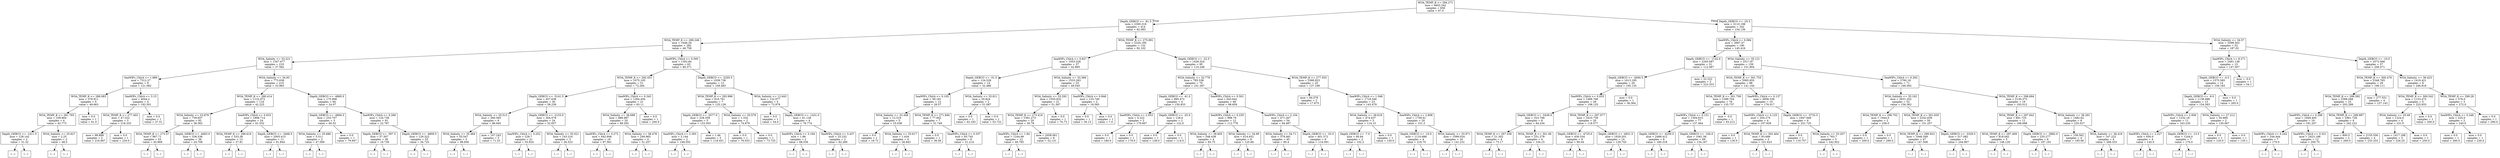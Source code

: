 digraph Tree {
node [shape=box] ;
0 [label="WOA_TEMP_K <= 294.271\nmse = 4602.542\nsamples = 656\nvalue = 97.0"] ;
1 [label="Depth_GEBCO <= -81.5\nmse = 2300.318\nsamples = 414\nvalue = 62.083"] ;
0 -> 1 [labeldistance=2.5, labelangle=45, headlabel="True"] ;
2 [label="WOA_TEMP_K <= 289.248\nmse = 1646.34\nsamples = 282\nvalue = 46.758"] ;
1 -> 2 ;
3 [label="WOA_Salinity <= 33.221\nmse = 1347.477\nsamples = 219\nvalue = 37.582"] ;
2 -> 3 ;
4 [label="SeaWIFs_ChlrA <= 1.889\nmse = 7312.27\nsamples = 9\nvalue = 121.082"] ;
3 -> 4 ;
5 [label="WOA_TEMP_K <= 288.083\nmse = 378.911\nsamples = 5\nvalue = 49.663"] ;
4 -> 5 ;
6 [label="WOA_TEMP_K <= 281.765\nmse = 109.804\nsamples = 4\nvalue = 42.773"] ;
5 -> 6 ;
7 [label="Depth_GEBCO <= -1411.5\nmse = 128.142\nsamples = 2\nvalue = 31.32"] ;
6 -> 7 ;
8 [label="(...)"] ;
7 -> 8 ;
9 [label="(...)"] ;
7 -> 9 ;
10 [label="WOA_Salinity <= 25.627\nmse = 2.25\nsamples = 2\nvalue = 48.5"] ;
6 -> 10 ;
11 [label="(...)"] ;
10 -> 11 ;
12 [label="(...)"] ;
10 -> 12 ;
13 [label="mse = 0.0\nsamples = 1\nvalue = 91.0"] ;
5 -> 13 ;
14 [label="SeaWIFs_ChlrA <= 3.15\nmse = 4044.2\nsamples = 4\nvalue = 192.501"] ;
4 -> 14 ;
15 [label="WOA_TEMP_K <= 277.403\nmse = 47.222\nsamples = 3\nvalue = 218.333"] ;
14 -> 15 ;
16 [label="mse = 88.889\nsamples = 2\nvalue = 216.667"] ;
15 -> 16 ;
17 [label="mse = 0.0\nsamples = 1\nvalue = 220.0"] ;
15 -> 17 ;
18 [label="mse = 0.0\nsamples = 1\nvalue = 37.51"] ;
14 -> 18 ;
19 [label="WOA_Salinity <= 34.93\nmse = 773.638\nsamples = 210\nvalue = 33.963"] ;
3 -> 19 ;
20 [label="WOA_TEMP_K <= 280.414\nmse = 1122.872\nsamples = 116\nvalue = 42.225"] ;
19 -> 20 ;
21 [label="WOA_Salinity <= 33.879\nmse = 739.657\nsamples = 92\nvalue = 36.362"] ;
20 -> 21 ;
22 [label="WOA_TEMP_K <= 275.57\nmse = 867.71\nsamples = 53\nvalue = 45.969"] ;
21 -> 22 ;
23 [label="(...)"] ;
22 -> 23 ;
100 [label="(...)"] ;
22 -> 100 ;
115 [label="Depth_GEBCO <= -4063.0\nmse = 336.536\nsamples = 39\nvalue = 24.708"] ;
21 -> 115 ;
116 [label="(...)"] ;
115 -> 116 ;
129 [label="(...)"] ;
115 -> 129 ;
186 [label="SeaWIFs_ChlrA <= 0.633\nmse = 1898.714\nsamples = 24\nvalue = 61.532"] ;
20 -> 186 ;
187 [label="WOA_TEMP_K <= 286.616\nmse = 533.36\nsamples = 13\nvalue = 37.81"] ;
186 -> 187 ;
188 [label="(...)"] ;
187 -> 188 ;
205 [label="(...)"] ;
187 -> 205 ;
212 [label="Depth_GEBCO <= -3468.5\nmse = 2005.415\nsamples = 11\nvalue = 91.844"] ;
186 -> 212 ;
213 [label="(...)"] ;
212 -> 213 ;
214 [label="(...)"] ;
212 -> 214 ;
231 [label="Depth_GEBCO <= -4860.0\nmse = 175.908\nsamples = 94\nvalue = 24.07"] ;
19 -> 231 ;
232 [label="Depth_GEBCO <= -4894.5\nmse = 253.707\nsamples = 3\nvalue = 60.52"] ;
231 -> 232 ;
233 [label="WOA_Salinity <= 35.686\nmse = 3.511\nsamples = 2\nvalue = 47.569"] ;
232 -> 233 ;
234 [label="(...)"] ;
233 -> 234 ;
235 [label="(...)"] ;
233 -> 235 ;
236 [label="mse = 0.0\nsamples = 1\nvalue = 79.947"] ;
232 -> 236 ;
237 [label="SeaWIFs_ChlrA <= 0.266\nmse = 124.739\nsamples = 91\nvalue = 22.787"] ;
231 -> 237 ;
238 [label="Depth_GEBCO <= -397.5\nmse = 57.307\nsamples = 36\nvalue = 16.739"] ;
237 -> 238 ;
239 [label="(...)"] ;
238 -> 239 ;
258 [label="(...)"] ;
238 -> 258 ;
273 [label="Depth_GEBCO <= -4809.5\nmse = 129.322\nsamples = 55\nvalue = 26.725"] ;
237 -> 273 ;
274 [label="(...)"] ;
273 -> 274 ;
275 [label="(...)"] ;
273 -> 275 ;
344 [label="SeaWIFs_ChlrA <= 0.595\nmse = 1302.84\nsamples = 63\nvalue = 80.371"] ;
2 -> 344 ;
345 [label="WOA_TEMP_K <= 292.051\nmse = 1075.105\nsamples = 51\nvalue = 72.284"] ;
344 -> 345 ;
346 [label="Depth_GEBCO <= -5141.5\nmse = 457.638\nsamples = 30\nvalue = 58.239"] ;
345 -> 346 ;
347 [label="WOA_Salinity <= 35.513\nmse = 260.565\nsamples = 6\nvalue = 86.945"] ;
346 -> 347 ;
348 [label="WOA_Salinity <= 35.484\nmse = 55.547\nsamples = 3\nvalue = 98.656"] ;
347 -> 348 ;
349 [label="(...)"] ;
348 -> 349 ;
350 [label="(...)"] ;
348 -> 350 ;
353 [label="mse = 107.243\nsamples = 3\nvalue = 71.33"] ;
347 -> 353 ;
354 [label="Depth_GEBCO <= -2153.0\nmse = 304.579\nsamples = 24\nvalue = 52.657"] ;
346 -> 354 ;
355 [label="SeaWIFs_ChlrA <= 0.252\nmse = 228.7\nsamples = 21\nvalue = 55.924"] ;
354 -> 355 ;
356 [label="(...)"] ;
355 -> 356 ;
371 [label="(...)"] ;
355 -> 371 ;
396 [label="WOA_Salinity <= 35.021\nmse = 143.216\nsamples = 3\nvalue = 26.523"] ;
354 -> 396 ;
397 [label="(...)"] ;
396 -> 397 ;
400 [label="(...)"] ;
396 -> 400 ;
401 [label="SeaWIFs_ChlrA <= 0.343\nmse = 1264.456\nsamples = 21\nvalue = 93.11"] ;
345 -> 401 ;
402 [label="WOA_Salinity <= 36.689\nmse = 886.987\nsamples = 20\nvalue = 89.292"] ;
401 -> 402 ;
403 [label="SeaWIFs_ChlrA <= 0.272\nmse = 642.606\nsamples = 16\nvalue = 97.561"] ;
402 -> 403 ;
404 [label="(...)"] ;
403 -> 404 ;
427 [label="(...)"] ;
403 -> 427 ;
432 [label="WOA_Salinity <= 38.478\nmse = 249.965\nsamples = 4\nvalue = 51.257"] ;
402 -> 432 ;
433 [label="(...)"] ;
432 -> 433 ;
438 [label="(...)"] ;
432 -> 438 ;
439 [label="mse = 0.0\nsamples = 1\nvalue = 200.0"] ;
401 -> 439 ;
440 [label="Depth_GEBCO <= -2205.5\nmse = 1039.736\nsamples = 12\nvalue = 109.483"] ;
344 -> 440 ;
441 [label="WOA_TEMP_K <= 293.996\nmse = 616.761\nsamples = 7\nvalue = 125.128"] ;
440 -> 441 ;
442 [label="Depth_GEBCO <= -2577.0\nmse = 228.359\nsamples = 5\nvalue = 133.503"] ;
441 -> 442 ;
443 [label="SeaWIFs_ChlrA <= 2.393\nmse = 2.144\nsamples = 2\nvalue = 148.555"] ;
442 -> 443 ;
444 [label="(...)"] ;
443 -> 444 ;
445 [label="(...)"] ;
443 -> 445 ;
446 [label="mse = 1.46\nsamples = 3\nvalue = 118.451"] ;
442 -> 446 ;
447 [label="WOA_Salinity <= 35.579\nmse = 1.332\nsamples = 2\nvalue = 74.879"] ;
441 -> 447 ;
448 [label="mse = 0.0\nsamples = 1\nvalue = 76.033"] ;
447 -> 448 ;
449 [label="mse = 0.0\nsamples = 1\nvalue = 73.725"] ;
447 -> 449 ;
450 [label="WOA_Salinity <= 12.643\nmse = 122.977\nsamples = 5\nvalue = 72.979"] ;
440 -> 450 ;
451 [label="mse = 0.0\nsamples = 1\nvalue = 54.0"] ;
450 -> 451 ;
452 [label="Depth_GEBCO <= -1431.0\nmse = 61.128\nsamples = 4\nvalue = 76.774"] ;
450 -> 452 ;
453 [label="SeaWIFs_ChlrA <= 3.194\nmse = 1.86\nsamples = 2\nvalue = 68.536"] ;
452 -> 453 ;
454 [label="(...)"] ;
453 -> 454 ;
455 [label="(...)"] ;
453 -> 455 ;
456 [label="SeaWIFs_ChlrA <= 3.437\nmse = 25.232\nsamples = 2\nvalue = 82.266"] ;
452 -> 456 ;
457 [label="(...)"] ;
456 -> 457 ;
458 [label="(...)"] ;
456 -> 458 ;
459 [label="WOA_TEMP_K <= 275.891\nmse = 2220.185\nsamples = 132\nvalue = 92.102"] ;
1 -> 459 ;
460 [label="SeaWIFs_ChlrA <= 0.627\nmse = 1053.326\nsamples = 37\nvalue = 42.895"] ;
459 -> 460 ;
461 [label="Depth_GEBCO <= -31.5\nmse = 124.528\nsamples = 14\nvalue = 32.486"] ;
460 -> 461 ;
462 [label="SeaWIFs_ChlrA <= 0.105\nmse = 58.181\nsamples = 12\nvalue = 28.57"] ;
461 -> 462 ;
463 [label="WOA_Salinity <= 33.448\nmse = 12.519\nsamples = 5\nvalue = 25.038"] ;
462 -> 463 ;
464 [label="mse = 0.0\nsamples = 1\nvalue = 18.72"] ;
463 -> 464 ;
465 [label="WOA_Salinity <= 33.617\nmse = 1.434\nsamples = 4\nvalue = 26.843"] ;
463 -> 465 ;
466 [label="(...)"] ;
465 -> 466 ;
467 [label="(...)"] ;
465 -> 467 ;
468 [label="WOA_TEMP_K <= 271.846\nmse = 77.942\nsamples = 7\nvalue = 31.749"] ;
462 -> 468 ;
469 [label="mse = 0.0\nsamples = 1\nvalue = 36.56"] ;
468 -> 469 ;
470 [label="SeaWIFs_ChlrA <= 0.337\nmse = 83.745\nsamples = 6\nvalue = 31.214"] ;
468 -> 470 ;
471 [label="(...)"] ;
470 -> 471 ;
472 [label="(...)"] ;
470 -> 472 ;
473 [label="WOA_Salinity <= 33.811\nmse = 20.824\nsamples = 2\nvalue = 51.087"] ;
461 -> 473 ;
474 [label="mse = 0.0\nsamples = 1\nvalue = 43.183"] ;
473 -> 474 ;
475 [label="mse = 0.0\nsamples = 1\nvalue = 53.722"] ;
473 -> 475 ;
476 [label="WOA_Salinity <= 33.366\nmse = 1533.283\nsamples = 23\nvalue = 49.545"] ;
460 -> 476 ;
477 [label="WOA_Salinity <= 33.292\nmse = 1555.832\nsamples = 21\nvalue = 51.367"] ;
476 -> 477 ;
478 [label="WOA_TEMP_K <= 273.418\nmse = 1591.273\nsamples = 20\nvalue = 50.78"] ;
477 -> 478 ;
479 [label="SeaWIFs_ChlrA <= 1.84\nmse = 1244.99\nsamples = 12\nvalue = 49.785"] ;
478 -> 479 ;
480 [label="(...)"] ;
479 -> 480 ;
483 [label="(...)"] ;
479 -> 483 ;
484 [label="mse = 2058.061\nsamples = 8\nvalue = 52.131"] ;
478 -> 484 ;
485 [label="mse = 0.0\nsamples = 1\nvalue = 70.73"] ;
477 -> 485 ;
486 [label="SeaWIFs_ChlrA <= 0.846\nmse = 133.749\nsamples = 2\nvalue = 18.565"] ;
476 -> 486 ;
487 [label="mse = 0.0\nsamples = 1\nvalue = 30.13"] ;
486 -> 487 ;
488 [label="mse = 0.0\nsamples = 1\nvalue = 7.0"] ;
486 -> 488 ;
489 [label="Depth_GEBCO <= -22.5\nmse = 1428.324\nsamples = 95\nvalue = 110.248"] ;
459 -> 489 ;
490 [label="WOA_Salinity <= 32.779\nmse = 785.538\nsamples = 70\nvalue = 101.267"] ;
489 -> 490 ;
491 [label="Depth_GEBCO <= -41.0\nmse = 895.472\nsamples = 4\nvalue = 150.833"] ;
490 -> 491 ;
492 [label="SeaWIFs_ChlrA <= 2.053\nmse = 0.222\nsamples = 2\nvalue = 179.667"] ;
491 -> 492 ;
493 [label="mse = 0.0\nsamples = 1\nvalue = 180.0"] ;
492 -> 493 ;
494 [label="mse = 0.0\nsamples = 1\nvalue = 179.0"] ;
492 -> 494 ;
495 [label="Depth_GEBCO <= -25.0\nmse = 128.0\nsamples = 2\nvalue = 122.0"] ;
491 -> 495 ;
496 [label="mse = 0.0\nsamples = 1\nvalue = 138.0"] ;
495 -> 496 ;
497 [label="mse = 0.0\nsamples = 1\nvalue = 114.0"] ;
495 -> 497 ;
498 [label="SeaWIFs_ChlrA <= 0.501\nmse = 643.642\nsamples = 66\nvalue = 98.659"] ;
490 -> 498 ;
499 [label="SeaWIFs_ChlrA <= 0.235\nmse = 968.79\nsamples = 12\nvalue = 112.778"] ;
498 -> 499 ;
500 [label="WOA_Salinity <= 36.605\nmse = 548.438\nsamples = 4\nvalue = 83.75"] ;
499 -> 500 ;
501 [label="(...)"] ;
500 -> 501 ;
502 [label="(...)"] ;
500 -> 502 ;
503 [label="WOA_Salinity <= 34.99\nmse = 614.652\nsamples = 8\nvalue = 125.68"] ;
499 -> 503 ;
504 [label="(...)"] ;
503 -> 504 ;
507 [label="(...)"] ;
503 -> 507 ;
512 [label="SeaWIFs_ChlrA <= 2.104\nmse = 471.267\nsamples = 54\nvalue = 94.487"] ;
498 -> 512 ;
513 [label="WOA_Salinity <= 34.71\nmse = 379.481\nsamples = 45\nvalue = 90.4"] ;
512 -> 513 ;
514 [label="(...)"] ;
513 -> 514 ;
563 [label="(...)"] ;
513 -> 563 ;
582 [label="Depth_GEBCO <= -33.5\nmse = 401.372\nsamples = 9\nvalue = 116.091"] ;
512 -> 582 ;
583 [label="(...)"] ;
582 -> 583 ;
588 [label="(...)"] ;
582 -> 588 ;
597 [label="WOA_TEMP_K <= 277.555\nmse = 2388.923\nsamples = 25\nvalue = 137.189"] ;
489 -> 597 ;
598 [label="mse = 94.576\nsamples = 2\nvalue = 17.675"] ;
597 -> 598 ;
599 [label="SeaWIFs_ChlrA <= 1.048\nmse = 1718.346\nsamples = 23\nvalue = 143.479"] ;
597 -> 599 ;
600 [label="WOA_Salinity <= 36.618\nmse = 474.037\nsamples = 3\nvalue = 114.15"] ;
599 -> 600 ;
601 [label="Depth_GEBCO <= -7.0\nmse = 60.84\nsamples = 2\nvalue = 102.2"] ;
600 -> 601 ;
602 [label="(...)"] ;
601 -> 602 ;
603 [label="(...)"] ;
601 -> 603 ;
604 [label="mse = 0.0\nsamples = 1\nvalue = 150.0"] ;
600 -> 604 ;
605 [label="SeaWIFs_ChlrA <= 2.808\nmse = 1759.61\nsamples = 20\nvalue = 151.3"] ;
599 -> 605 ;
606 [label="Depth_GEBCO <= -10.0\nmse = 1110.688\nsamples = 4\nvalue = 216.75"] ;
605 -> 606 ;
607 [label="(...)"] ;
606 -> 607 ;
610 [label="(...)"] ;
606 -> 610 ;
613 [label="WOA_Salinity <= 33.971\nmse = 1099.024\nsamples = 16\nvalue = 141.231"] ;
605 -> 613 ;
614 [label="(...)"] ;
613 -> 614 ;
639 [label="(...)"] ;
613 -> 639 ;
642 [label="Depth_GEBCO <= -25.5\nmse = 3110.198\nsamples = 242\nvalue = 154.136"] ;
0 -> 642 [labeldistance=2.5, labelangle=-45, headlabel="False"] ;
643 [label="SeaWIFs_ChlrA <= 0.084\nmse = 2697.47\nsamples = 190\nvalue = 145.416"] ;
642 -> 643 ;
644 [label="Depth_GEBCO <= -1142.0\nmse = 2293.087\nsamples = 31\nvalue = 112.087"] ;
643 -> 644 ;
645 [label="Depth_GEBCO <= -2600.5\nmse = 1613.195\nsamples = 29\nvalue = 105.135"] ;
644 -> 645 ;
646 [label="SeaWIFs_ChlrA <= 0.053\nmse = 1468.766\nsamples = 28\nvalue = 108.125"] ;
645 -> 646 ;
647 [label="Depth_GEBCO <= -5439.0\nmse = 323.799\nsamples = 8\nvalue = 84.234"] ;
646 -> 647 ;
648 [label="WOA_TEMP_K <= 297.338\nmse = 21.302\nsamples = 4\nvalue = 73.17"] ;
647 -> 648 ;
649 [label="(...)"] ;
648 -> 649 ;
650 [label="(...)"] ;
648 -> 650 ;
653 [label="WOA_TEMP_K <= 301.06\nmse = 251.278\nsamples = 4\nvalue = 104.15"] ;
647 -> 653 ;
654 [label="(...)"] ;
653 -> 654 ;
659 [label="(...)"] ;
653 -> 659 ;
660 [label="WOA_TEMP_K <= 297.077\nmse = 1610.739\nsamples = 20\nvalue = 118.577"] ;
646 -> 660 ;
661 [label="Depth_GEBCO <= -4725.0\nmse = 430.534\nsamples = 6\nvalue = 90.04"] ;
660 -> 661 ;
662 [label="(...)"] ;
661 -> 662 ;
665 [label="(...)"] ;
661 -> 665 ;
672 [label="Depth_GEBCO <= -4931.5\nmse = 1629.201\nsamples = 14\nvalue = 129.743"] ;
660 -> 672 ;
673 [label="(...)"] ;
672 -> 673 ;
684 [label="(...)"] ;
672 -> 684 ;
699 [label="mse = 0.0\nsamples = 1\nvalue = 36.364"] ;
645 -> 699 ;
700 [label="mse = 22.222\nsamples = 2\nvalue = 223.333"] ;
644 -> 700 ;
701 [label="WOA_Salinity <= 35.121\nmse = 2517.87\nsamples = 159\nvalue = 151.904"] ;
643 -> 701 ;
702 [label="WOA_TEMP_K <= 301.753\nmse = 2065.655\nsamples = 88\nvalue = 141.144"] ;
701 -> 702 ;
703 [label="WOA_TEMP_K <= 301.709\nmse = 1399.704\nsamples = 78\nvalue = 135.737"] ;
702 -> 703 ;
704 [label="SeaWIFs_ChlrA <= 0.151\nmse = 1304.815\nsamples = 77\nvalue = 137.464"] ;
703 -> 704 ;
705 [label="Depth_GEBCO <= -4259.5\nmse = 2489.412\nsamples = 8\nvalue = 180.318"] ;
704 -> 705 ;
706 [label="(...)"] ;
705 -> 706 ;
713 [label="(...)"] ;
705 -> 713 ;
720 [label="Depth_GEBCO <= -194.0\nmse = 1061.56\nsamples = 69\nvalue = 134.167"] ;
704 -> 720 ;
721 [label="(...)"] ;
720 -> 721 ;
742 [label="(...)"] ;
720 -> 742 ;
831 [label="mse = -0.0\nsamples = 1\nvalue = 63.212"] ;
703 -> 831 ;
832 [label="SeaWIFs_ChlrA <= 0.137\nmse = 4956.336\nsamples = 10\nvalue = 176.017"] ;
702 -> 832 ;
833 [label="SeaWIFs_ChlrA <= 0.125\nmse = 204.275\nsamples = 4\nvalue = 107.929"] ;
832 -> 833 ;
834 [label="mse = 0.0\nsamples = 1\nvalue = 130.0"] ;
833 -> 834 ;
835 [label="WOA_TEMP_K <= 302.464\nmse = 83.699\nsamples = 3\nvalue = 101.623"] ;
833 -> 835 ;
836 [label="(...)"] ;
835 -> 836 ;
837 [label="(...)"] ;
835 -> 837 ;
840 [label="Depth_GEBCO <= -3733.5\nmse = 1947.949\nsamples = 6\nvalue = 231.725"] ;
832 -> 840 ;
841 [label="mse = 0.0\nsamples = 1\nvalue = 119.757"] ;
840 -> 841 ;
842 [label="WOA_Salinity <= 33.207\nmse = 763.7\nsamples = 5\nvalue = 242.922"] ;
840 -> 842 ;
843 [label="(...)"] ;
842 -> 843 ;
844 [label="(...)"] ;
842 -> 844 ;
851 [label="SeaWIFs_ChlrA <= 0.292\nmse = 2760.18\nsamples = 71\nvalue = 166.092"] ;
701 -> 851 ;
852 [label="WOA_Salinity <= 35.162\nmse = 2631.202\nsamples = 52\nvalue = 156.362"] ;
851 -> 852 ;
853 [label="WOA_TEMP_K <= 296.702\nmse = 1944.0\nsamples = 2\nvalue = 236.0"] ;
852 -> 853 ;
854 [label="mse = 0.0\nsamples = 1\nvalue = 200.0"] ;
853 -> 854 ;
855 [label="mse = 0.0\nsamples = 1\nvalue = 290.0"] ;
853 -> 855 ;
856 [label="WOA_TEMP_K <= 301.635\nmse = 2242.639\nsamples = 50\nvalue = 151.257"] ;
852 -> 856 ;
857 [label="WOA_TEMP_K <= 299.923\nmse = 1946.349\nsamples = 47\nvalue = 147.508"] ;
856 -> 857 ;
858 [label="(...)"] ;
857 -> 858 ;
929 [label="(...)"] ;
857 -> 929 ;
940 [label="Depth_GEBCO <= -3329.5\nmse = 517.082\nsamples = 3\nvalue = 244.967"] ;
856 -> 940 ;
941 [label="(...)"] ;
940 -> 941 ;
942 [label="(...)"] ;
940 -> 942 ;
943 [label="WOA_TEMP_K <= 298.694\nmse = 2130.373\nsamples = 19\nvalue = 193.012"] ;
851 -> 943 ;
944 [label="WOA_TEMP_K <= 297.642\nmse = 891.725\nsamples = 11\nvalue = 168.688"] ;
943 -> 944 ;
945 [label="WOA_TEMP_K <= 297.409\nmse = 818.042\nsamples = 5\nvalue = 148.129"] ;
944 -> 945 ;
946 [label="(...)"] ;
945 -> 946 ;
953 [label="(...)"] ;
945 -> 953 ;
954 [label="Depth_GEBCO <= -3882.0\nmse = 235.277\nsamples = 6\nvalue = 187.191"] ;
944 -> 954 ;
955 [label="(...)"] ;
954 -> 955 ;
956 [label="(...)"] ;
954 -> 956 ;
961 [label="WOA_Salinity <= 36.291\nmse = 1482.62\nsamples = 8\nvalue = 235.027"] ;
943 -> 961 ;
962 [label="mse = 156.562\nsamples = 4\nvalue = 195.06"] ;
961 -> 962 ;
963 [label="WOA_Salinity <= 36.416\nmse = 147.222\nsamples = 4\nvalue = 268.333"] ;
961 -> 963 ;
964 [label="(...)"] ;
963 -> 964 ;
965 [label="(...)"] ;
963 -> 965 ;
966 [label="WOA_Salinity <= 34.57\nmse = 3298.502\nsamples = 52\nvalue = 187.02"] ;
642 -> 966 ;
967 [label="SeaWIFs_ChlrA <= 8.271\nmse = 2491.138\nsamples = 15\nvalue = 147.507"] ;
966 -> 967 ;
968 [label="Depth_GEBCO <= -4.5\nmse = 1575.585\nsamples = 14\nvalue = 159.183"] ;
967 -> 968 ;
969 [label="Depth_GEBCO <= -9.0\nmse = 1136.088\nsamples = 13\nvalue = 154.583"] ;
968 -> 969 ;
970 [label="SeaWIFs_ChlrA <= 2.836\nmse = 1232.18\nsamples = 11\nvalue = 163.235"] ;
969 -> 970 ;
971 [label="SeaWIFs_ChlrA <= 2.227\nmse = 650.0\nsamples = 4\nvalue = 145.0"] ;
970 -> 971 ;
972 [label="(...)"] ;
971 -> 972 ;
977 [label="(...)"] ;
971 -> 977 ;
978 [label="Depth_GEBCO <= -13.5\nmse = 1244.0\nsamples = 7\nvalue = 176.0"] ;
970 -> 978 ;
979 [label="(...)"] ;
978 -> 979 ;
982 [label="(...)"] ;
978 -> 982 ;
985 [label="WOA_Salinity <= 27.212\nmse = 50.669\nsamples = 2\nvalue = 130.067"] ;
969 -> 985 ;
986 [label="mse = 0.0\nsamples = 1\nvalue = 120.0"] ;
985 -> 986 ;
987 [label="mse = 0.0\nsamples = 1\nvalue = 135.1"] ;
985 -> 987 ;
988 [label="mse = 0.0\nsamples = 1\nvalue = 265.0"] ;
968 -> 988 ;
989 [label="mse = -0.0\nsamples = 1\nvalue = 54.1"] ;
967 -> 989 ;
990 [label="Depth_GEBCO <= -10.0\nmse = 2572.066\nsamples = 37\nvalue = 206.071"] ;
966 -> 990 ;
991 [label="WOA_TEMP_K <= 300.478\nmse = 2348.765\nsamples = 29\nvalue = 196.111"] ;
990 -> 991 ;
992 [label="WOA_TEMP_K <= 299.392\nmse = 2399.048\nsamples = 25\nvalue = 203.289"] ;
991 -> 992 ;
993 [label="SeaWIFs_ChlrA <= 0.286\nmse = 1949.405\nsamples = 19\nvalue = 191.207"] ;
992 -> 993 ;
994 [label="SeaWIFs_ChlrA <= 0.242\nmse = 244.444\nsamples = 7\nvalue = 170.0"] ;
993 -> 994 ;
995 [label="(...)"] ;
994 -> 995 ;
998 [label="(...)"] ;
994 -> 998 ;
999 [label="SeaWIFs_ChlrA <= 0.321\nmse = 2423.188\nsamples = 12\nvalue = 200.75"] ;
993 -> 999 ;
1000 [label="(...)"] ;
999 -> 1000 ;
1001 [label="(...)"] ;
999 -> 1001 ;
1008 [label="WOA_TEMP_K <= 299.997\nmse = 1861.728\nsamples = 6\nvalue = 242.222"] ;
992 -> 1008 ;
1009 [label="mse = 800.0\nsamples = 2\nvalue = 260.0"] ;
1008 -> 1009 ;
1010 [label="mse = 2155.556\nsamples = 4\nvalue = 233.333"] ;
1008 -> 1010 ;
1011 [label="mse = 277.551\nsamples = 4\nvalue = 157.143"] ;
991 -> 1011 ;
1012 [label="WOA_Salinity <= 36.423\nmse = 1419.421\nsamples = 8\nvalue = 246.818"] ;
990 -> 1012 ;
1013 [label="WOA_TEMP_K <= 300.542\nmse = 1153.472\nsamples = 5\nvalue = 225.833"] ;
1012 -> 1013 ;
1014 [label="WOA_Salinity <= 35.49\nmse = 1224.0\nsamples = 4\nvalue = 231.0"] ;
1013 -> 1014 ;
1015 [label="mse = 1417.188\nsamples = 3\nvalue = 226.25"] ;
1014 -> 1015 ;
1016 [label="mse = 0.0\nsamples = 1\nvalue = 250.0"] ;
1014 -> 1016 ;
1017 [label="mse = 0.0\nsamples = 1\nvalue = 200.0"] ;
1013 -> 1017 ;
1018 [label="WOA_TEMP_K <= 299.28\nmse = 576.0\nsamples = 3\nvalue = 272.0"] ;
1012 -> 1018 ;
1019 [label="SeaWIFs_ChlrA <= 0.248\nmse = 225.0\nsamples = 2\nvalue = 245.0"] ;
1018 -> 1019 ;
1020 [label="mse = 0.0\nsamples = 1\nvalue = 260.0"] ;
1019 -> 1020 ;
1021 [label="mse = 0.0\nsamples = 1\nvalue = 230.0"] ;
1019 -> 1021 ;
1022 [label="mse = 0.0\nsamples = 1\nvalue = 290.0"] ;
1018 -> 1022 ;
}